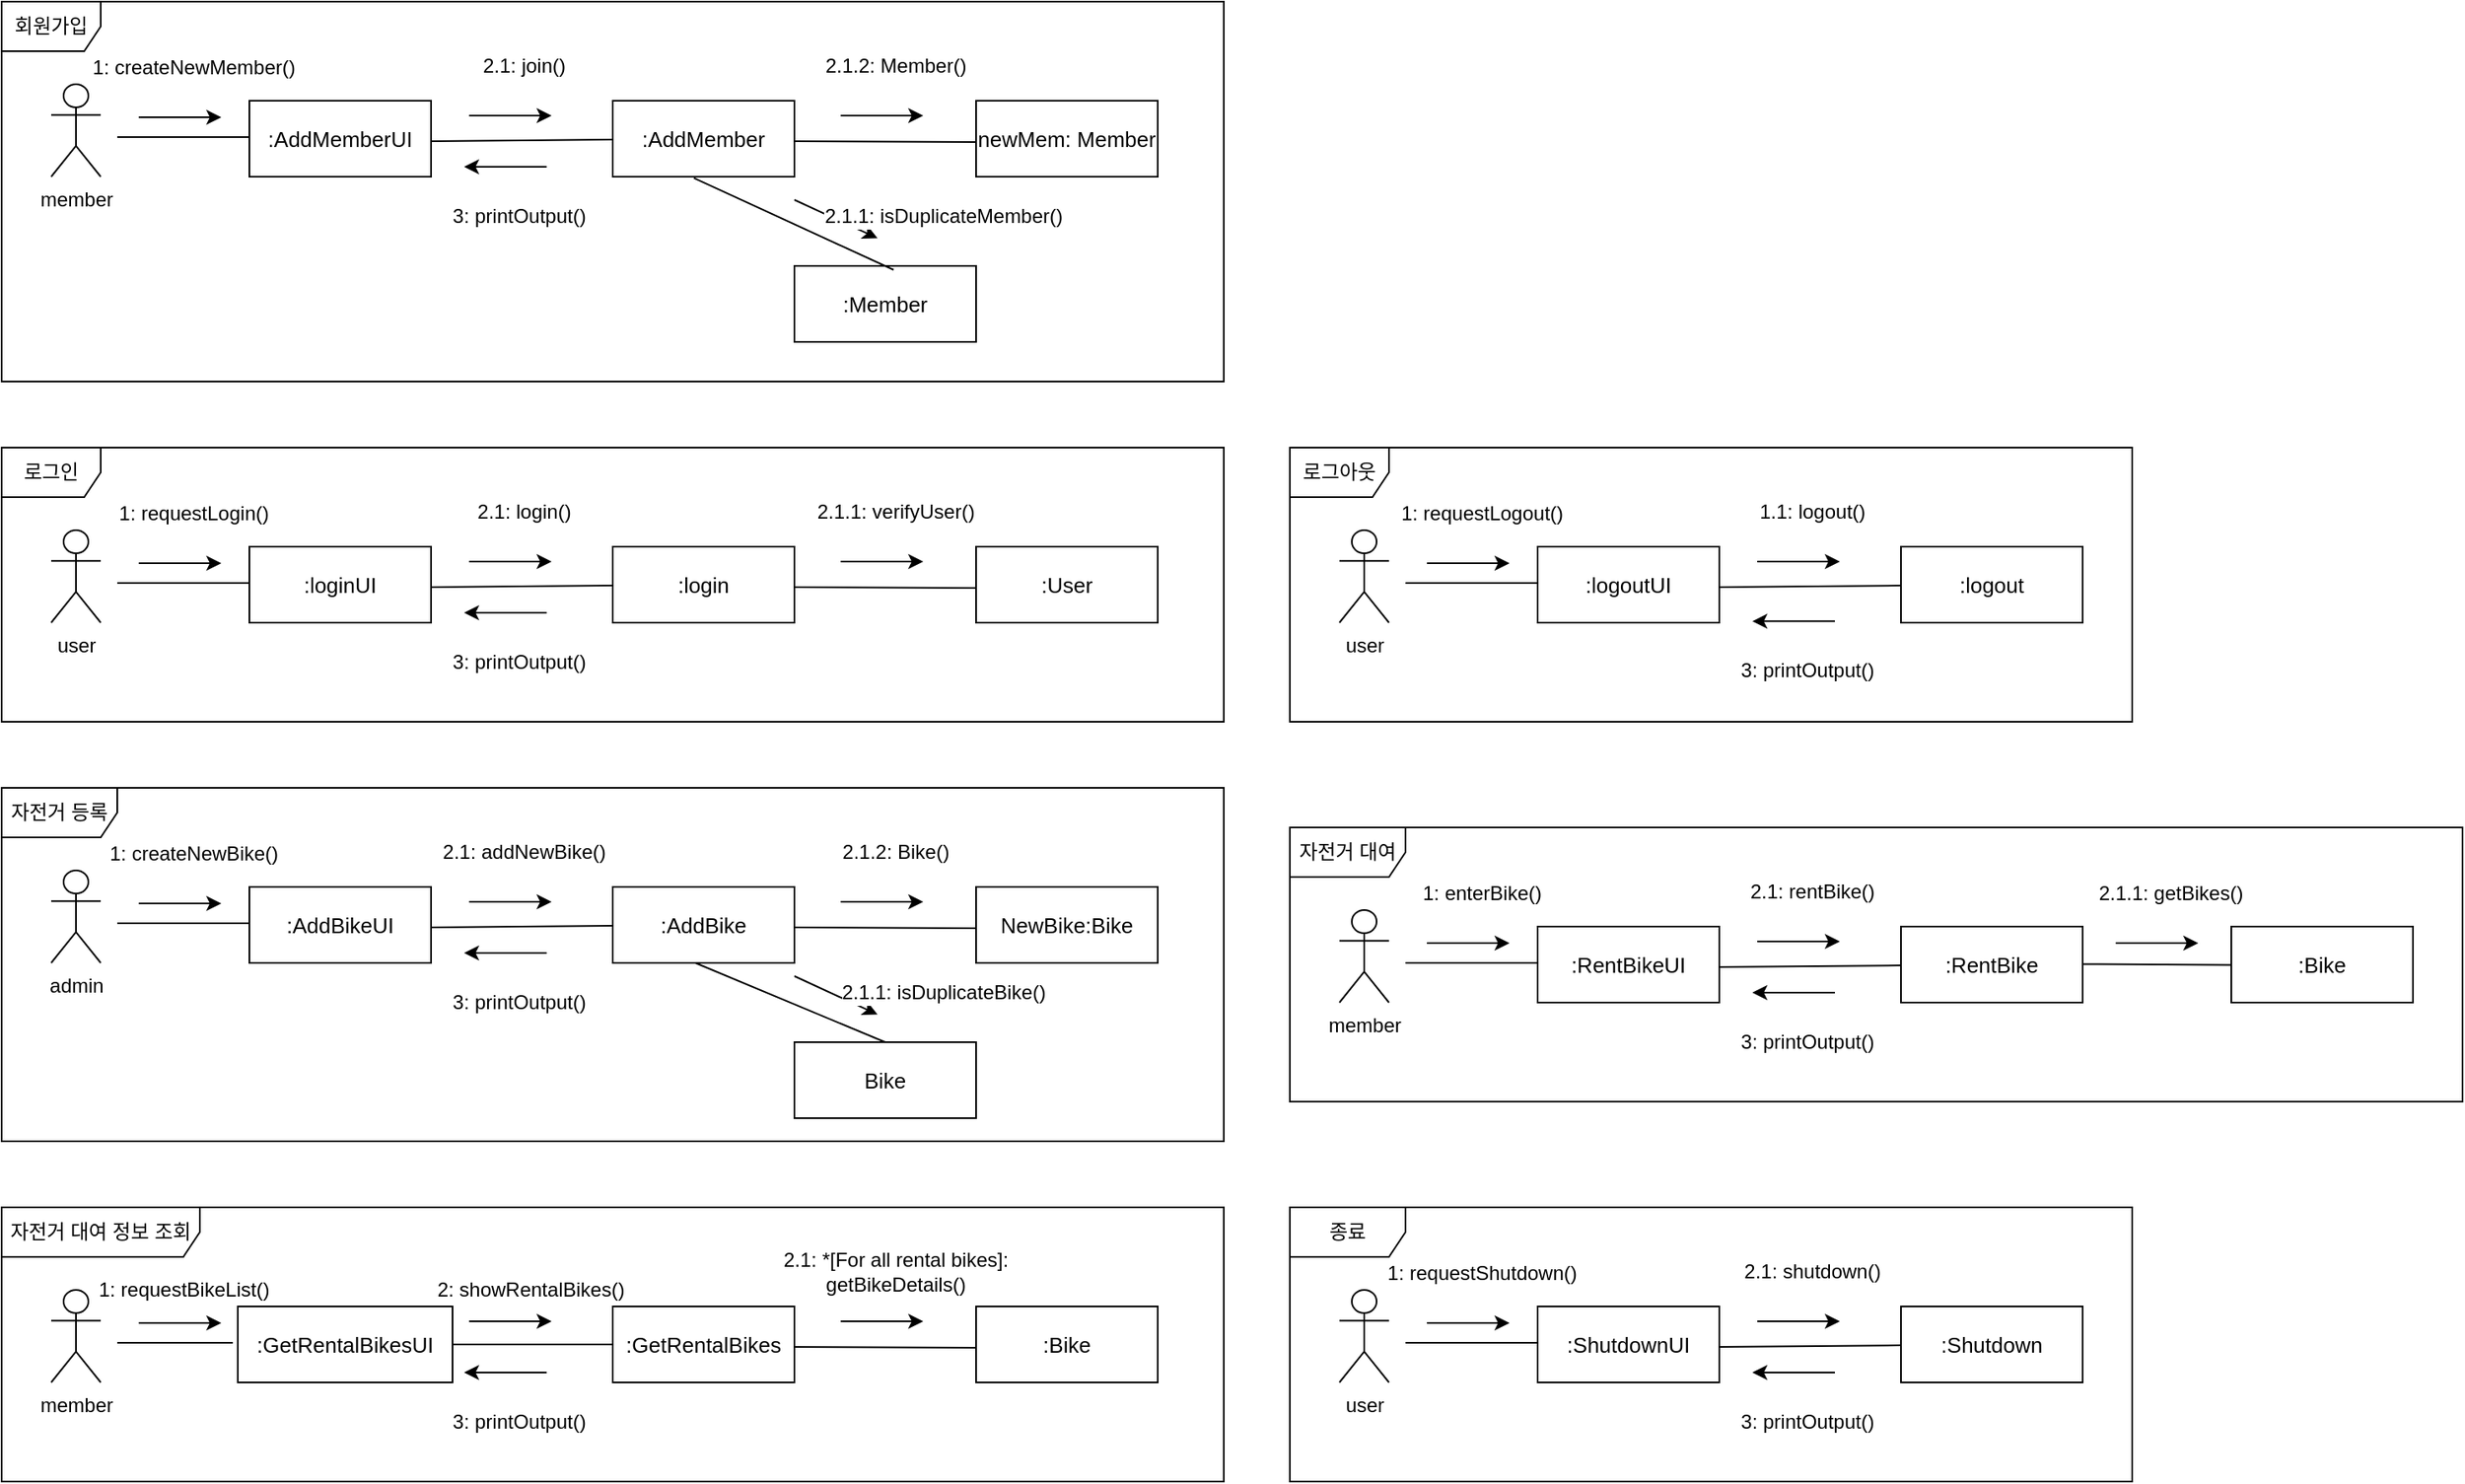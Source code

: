 <mxfile version="27.0.6">
  <diagram name="페이지-1" id="ZVUE2xDK7TtG0_i-z3Hx">
    <mxGraphModel dx="827" dy="523" grid="1" gridSize="10" guides="1" tooltips="1" connect="1" arrows="1" fold="1" page="1" pageScale="1" pageWidth="1600" pageHeight="1200" math="0" shadow="0">
      <root>
        <mxCell id="0" />
        <mxCell id="1" parent="0" />
        <mxCell id="Ck8ut4qxJlzwdNLT_buU-1" value=":AddMemberUI" style="html=1;whiteSpace=wrap;fontSize=13;" parent="1" vertex="1">
          <mxGeometry x="170" y="130" width="110" height="46" as="geometry" />
        </mxCell>
        <mxCell id="Ck8ut4qxJlzwdNLT_buU-3" value="회원가입" style="shape=umlFrame;whiteSpace=wrap;html=1;pointerEvents=0;" parent="1" vertex="1">
          <mxGeometry x="20" y="70" width="740" height="230" as="geometry" />
        </mxCell>
        <mxCell id="Ck8ut4qxJlzwdNLT_buU-4" value="member" style="shape=umlActor;verticalLabelPosition=bottom;verticalAlign=top;html=1;" parent="1" vertex="1">
          <mxGeometry x="50" y="120" width="30" height="56" as="geometry" />
        </mxCell>
        <mxCell id="Ck8ut4qxJlzwdNLT_buU-5" value=":AddMember" style="html=1;whiteSpace=wrap;fontSize=13;" parent="1" vertex="1">
          <mxGeometry x="390" y="130" width="110" height="46" as="geometry" />
        </mxCell>
        <mxCell id="Ck8ut4qxJlzwdNLT_buU-6" value="newMem: Member" style="html=1;whiteSpace=wrap;fontSize=13;" parent="1" vertex="1">
          <mxGeometry x="610" y="130" width="110" height="46" as="geometry" />
        </mxCell>
        <mxCell id="Ck8ut4qxJlzwdNLT_buU-10" value="" style="endArrow=none;html=1;rounded=0;" parent="1" edge="1">
          <mxGeometry width="50" height="50" relative="1" as="geometry">
            <mxPoint x="90" y="152" as="sourcePoint" />
            <mxPoint x="170" y="152" as="targetPoint" />
          </mxGeometry>
        </mxCell>
        <mxCell id="Ck8ut4qxJlzwdNLT_buU-12" value="" style="endArrow=none;html=1;rounded=0;" parent="1" target="Ck8ut4qxJlzwdNLT_buU-5" edge="1">
          <mxGeometry width="50" height="50" relative="1" as="geometry">
            <mxPoint x="280" y="154.5" as="sourcePoint" />
            <mxPoint x="360" y="154.5" as="targetPoint" />
          </mxGeometry>
        </mxCell>
        <mxCell id="Ck8ut4qxJlzwdNLT_buU-13" value="" style="endArrow=none;html=1;rounded=0;" parent="1" edge="1">
          <mxGeometry width="50" height="50" relative="1" as="geometry">
            <mxPoint x="500" y="154.5" as="sourcePoint" />
            <mxPoint x="610" y="155" as="targetPoint" />
          </mxGeometry>
        </mxCell>
        <mxCell id="Ck8ut4qxJlzwdNLT_buU-19" value="" style="endArrow=classic;html=1;rounded=0;" parent="1" edge="1">
          <mxGeometry relative="1" as="geometry">
            <mxPoint x="103" y="140" as="sourcePoint" />
            <mxPoint x="153" y="140" as="targetPoint" />
          </mxGeometry>
        </mxCell>
        <mxCell id="Ck8ut4qxJlzwdNLT_buU-20" value="1: createNewMember()" style="edgeLabel;resizable=0;html=1;;align=center;verticalAlign=middle;fontSize=12;" parent="Ck8ut4qxJlzwdNLT_buU-19" connectable="0" vertex="1">
          <mxGeometry relative="1" as="geometry">
            <mxPoint x="8" y="-30" as="offset" />
          </mxGeometry>
        </mxCell>
        <mxCell id="Ck8ut4qxJlzwdNLT_buU-21" value="" style="endArrow=classic;html=1;rounded=0;" parent="1" edge="1">
          <mxGeometry relative="1" as="geometry">
            <mxPoint x="303" y="139" as="sourcePoint" />
            <mxPoint x="353" y="139" as="targetPoint" />
          </mxGeometry>
        </mxCell>
        <mxCell id="Ck8ut4qxJlzwdNLT_buU-22" value="2.1: join()" style="edgeLabel;resizable=0;html=1;;align=center;verticalAlign=middle;fontSize=12;" parent="Ck8ut4qxJlzwdNLT_buU-21" connectable="0" vertex="1">
          <mxGeometry relative="1" as="geometry">
            <mxPoint x="8" y="-30" as="offset" />
          </mxGeometry>
        </mxCell>
        <mxCell id="Ck8ut4qxJlzwdNLT_buU-23" value="" style="endArrow=classic;html=1;rounded=0;" parent="1" edge="1">
          <mxGeometry relative="1" as="geometry">
            <mxPoint x="528" y="139" as="sourcePoint" />
            <mxPoint x="578" y="139" as="targetPoint" />
          </mxGeometry>
        </mxCell>
        <mxCell id="Ck8ut4qxJlzwdNLT_buU-24" value="2.1.2: Member()" style="edgeLabel;resizable=0;html=1;;align=center;verticalAlign=middle;fontSize=12;" parent="Ck8ut4qxJlzwdNLT_buU-23" connectable="0" vertex="1">
          <mxGeometry relative="1" as="geometry">
            <mxPoint x="8" y="-30" as="offset" />
          </mxGeometry>
        </mxCell>
        <mxCell id="Ck8ut4qxJlzwdNLT_buU-27" value="" style="endArrow=classic;html=1;rounded=0;" parent="1" edge="1">
          <mxGeometry relative="1" as="geometry">
            <mxPoint x="350" y="170" as="sourcePoint" />
            <mxPoint x="300" y="170" as="targetPoint" />
          </mxGeometry>
        </mxCell>
        <mxCell id="Ck8ut4qxJlzwdNLT_buU-28" value="3: printOutput()" style="edgeLabel;resizable=0;html=1;;align=center;verticalAlign=middle;fontSize=12;" parent="Ck8ut4qxJlzwdNLT_buU-27" connectable="0" vertex="1">
          <mxGeometry relative="1" as="geometry">
            <mxPoint x="8" y="30" as="offset" />
          </mxGeometry>
        </mxCell>
        <mxCell id="Ck8ut4qxJlzwdNLT_buU-29" value=":loginUI" style="html=1;whiteSpace=wrap;fontSize=13;" parent="1" vertex="1">
          <mxGeometry x="170" y="400" width="110" height="46" as="geometry" />
        </mxCell>
        <mxCell id="Ck8ut4qxJlzwdNLT_buU-30" value="로그인" style="shape=umlFrame;whiteSpace=wrap;html=1;pointerEvents=0;" parent="1" vertex="1">
          <mxGeometry x="20" y="340" width="740" height="166" as="geometry" />
        </mxCell>
        <mxCell id="Ck8ut4qxJlzwdNLT_buU-31" value="user" style="shape=umlActor;verticalLabelPosition=bottom;verticalAlign=top;html=1;" parent="1" vertex="1">
          <mxGeometry x="50" y="390" width="30" height="56" as="geometry" />
        </mxCell>
        <mxCell id="Ck8ut4qxJlzwdNLT_buU-32" value=":login" style="html=1;whiteSpace=wrap;fontSize=13;" parent="1" vertex="1">
          <mxGeometry x="390" y="400" width="110" height="46" as="geometry" />
        </mxCell>
        <mxCell id="Ck8ut4qxJlzwdNLT_buU-33" value=":User" style="html=1;whiteSpace=wrap;fontSize=13;" parent="1" vertex="1">
          <mxGeometry x="610" y="400" width="110" height="46" as="geometry" />
        </mxCell>
        <mxCell id="Ck8ut4qxJlzwdNLT_buU-34" value="" style="endArrow=none;html=1;rounded=0;" parent="1" edge="1">
          <mxGeometry width="50" height="50" relative="1" as="geometry">
            <mxPoint x="90" y="422" as="sourcePoint" />
            <mxPoint x="170" y="422" as="targetPoint" />
          </mxGeometry>
        </mxCell>
        <mxCell id="Ck8ut4qxJlzwdNLT_buU-35" value="" style="endArrow=none;html=1;rounded=0;" parent="1" target="Ck8ut4qxJlzwdNLT_buU-32" edge="1">
          <mxGeometry width="50" height="50" relative="1" as="geometry">
            <mxPoint x="280" y="424.5" as="sourcePoint" />
            <mxPoint x="360" y="424.5" as="targetPoint" />
          </mxGeometry>
        </mxCell>
        <mxCell id="Ck8ut4qxJlzwdNLT_buU-36" value="" style="endArrow=none;html=1;rounded=0;" parent="1" edge="1">
          <mxGeometry width="50" height="50" relative="1" as="geometry">
            <mxPoint x="500" y="424.5" as="sourcePoint" />
            <mxPoint x="610" y="425" as="targetPoint" />
          </mxGeometry>
        </mxCell>
        <mxCell id="Ck8ut4qxJlzwdNLT_buU-37" value="" style="endArrow=classic;html=1;rounded=0;" parent="1" edge="1">
          <mxGeometry relative="1" as="geometry">
            <mxPoint x="103" y="410" as="sourcePoint" />
            <mxPoint x="153" y="410" as="targetPoint" />
          </mxGeometry>
        </mxCell>
        <mxCell id="Ck8ut4qxJlzwdNLT_buU-38" value="1: requestLogin()" style="edgeLabel;resizable=0;html=1;;align=center;verticalAlign=middle;fontSize=12;" parent="Ck8ut4qxJlzwdNLT_buU-37" connectable="0" vertex="1">
          <mxGeometry relative="1" as="geometry">
            <mxPoint x="8" y="-30" as="offset" />
          </mxGeometry>
        </mxCell>
        <mxCell id="Ck8ut4qxJlzwdNLT_buU-39" value="" style="endArrow=classic;html=1;rounded=0;" parent="1" edge="1">
          <mxGeometry relative="1" as="geometry">
            <mxPoint x="303" y="409" as="sourcePoint" />
            <mxPoint x="353" y="409" as="targetPoint" />
          </mxGeometry>
        </mxCell>
        <mxCell id="Ck8ut4qxJlzwdNLT_buU-40" value="2.1: login()" style="edgeLabel;resizable=0;html=1;;align=center;verticalAlign=middle;fontSize=12;" parent="Ck8ut4qxJlzwdNLT_buU-39" connectable="0" vertex="1">
          <mxGeometry relative="1" as="geometry">
            <mxPoint x="8" y="-30" as="offset" />
          </mxGeometry>
        </mxCell>
        <mxCell id="Ck8ut4qxJlzwdNLT_buU-41" value="" style="endArrow=classic;html=1;rounded=0;" parent="1" edge="1">
          <mxGeometry relative="1" as="geometry">
            <mxPoint x="528" y="409" as="sourcePoint" />
            <mxPoint x="578" y="409" as="targetPoint" />
          </mxGeometry>
        </mxCell>
        <mxCell id="Ck8ut4qxJlzwdNLT_buU-42" value="2.1.1: verifyUser()" style="edgeLabel;resizable=0;html=1;;align=center;verticalAlign=middle;fontSize=12;" parent="Ck8ut4qxJlzwdNLT_buU-41" connectable="0" vertex="1">
          <mxGeometry relative="1" as="geometry">
            <mxPoint x="8" y="-30" as="offset" />
          </mxGeometry>
        </mxCell>
        <mxCell id="Ck8ut4qxJlzwdNLT_buU-43" value="" style="endArrow=classic;html=1;rounded=0;" parent="1" edge="1">
          <mxGeometry relative="1" as="geometry">
            <mxPoint x="350" y="440" as="sourcePoint" />
            <mxPoint x="300" y="440" as="targetPoint" />
          </mxGeometry>
        </mxCell>
        <mxCell id="Ck8ut4qxJlzwdNLT_buU-44" value="3: printOutput()" style="edgeLabel;resizable=0;html=1;;align=center;verticalAlign=middle;fontSize=12;" parent="Ck8ut4qxJlzwdNLT_buU-43" connectable="0" vertex="1">
          <mxGeometry relative="1" as="geometry">
            <mxPoint x="8" y="30" as="offset" />
          </mxGeometry>
        </mxCell>
        <mxCell id="Ck8ut4qxJlzwdNLT_buU-45" value=":logoutUI" style="html=1;whiteSpace=wrap;fontSize=13;" parent="1" vertex="1">
          <mxGeometry x="950" y="400" width="110" height="46" as="geometry" />
        </mxCell>
        <mxCell id="Ck8ut4qxJlzwdNLT_buU-46" value="로그아웃" style="shape=umlFrame;whiteSpace=wrap;html=1;pointerEvents=0;" parent="1" vertex="1">
          <mxGeometry x="800" y="340" width="510" height="166" as="geometry" />
        </mxCell>
        <mxCell id="Ck8ut4qxJlzwdNLT_buU-47" value="user" style="shape=umlActor;verticalLabelPosition=bottom;verticalAlign=top;html=1;" parent="1" vertex="1">
          <mxGeometry x="830" y="390" width="30" height="56" as="geometry" />
        </mxCell>
        <mxCell id="Ck8ut4qxJlzwdNLT_buU-48" value=":logout" style="html=1;whiteSpace=wrap;fontSize=13;" parent="1" vertex="1">
          <mxGeometry x="1170" y="400" width="110" height="46" as="geometry" />
        </mxCell>
        <mxCell id="Ck8ut4qxJlzwdNLT_buU-50" value="" style="endArrow=none;html=1;rounded=0;" parent="1" edge="1">
          <mxGeometry width="50" height="50" relative="1" as="geometry">
            <mxPoint x="870" y="422" as="sourcePoint" />
            <mxPoint x="950" y="422" as="targetPoint" />
          </mxGeometry>
        </mxCell>
        <mxCell id="Ck8ut4qxJlzwdNLT_buU-51" value="" style="endArrow=none;html=1;rounded=0;" parent="1" target="Ck8ut4qxJlzwdNLT_buU-48" edge="1">
          <mxGeometry width="50" height="50" relative="1" as="geometry">
            <mxPoint x="1060" y="424.5" as="sourcePoint" />
            <mxPoint x="1140" y="424.5" as="targetPoint" />
          </mxGeometry>
        </mxCell>
        <mxCell id="Ck8ut4qxJlzwdNLT_buU-53" value="" style="endArrow=classic;html=1;rounded=0;" parent="1" edge="1">
          <mxGeometry relative="1" as="geometry">
            <mxPoint x="883" y="410" as="sourcePoint" />
            <mxPoint x="933" y="410" as="targetPoint" />
          </mxGeometry>
        </mxCell>
        <mxCell id="Ck8ut4qxJlzwdNLT_buU-54" value="1: requestLogout()" style="edgeLabel;resizable=0;html=1;;align=center;verticalAlign=middle;fontSize=12;" parent="Ck8ut4qxJlzwdNLT_buU-53" connectable="0" vertex="1">
          <mxGeometry relative="1" as="geometry">
            <mxPoint x="8" y="-30" as="offset" />
          </mxGeometry>
        </mxCell>
        <mxCell id="Ck8ut4qxJlzwdNLT_buU-55" value="" style="endArrow=classic;html=1;rounded=0;" parent="1" edge="1">
          <mxGeometry relative="1" as="geometry">
            <mxPoint x="1083" y="409" as="sourcePoint" />
            <mxPoint x="1133" y="409" as="targetPoint" />
          </mxGeometry>
        </mxCell>
        <mxCell id="Ck8ut4qxJlzwdNLT_buU-56" value="1.1: logout()" style="edgeLabel;resizable=0;html=1;;align=center;verticalAlign=middle;fontSize=12;" parent="Ck8ut4qxJlzwdNLT_buU-55" connectable="0" vertex="1">
          <mxGeometry relative="1" as="geometry">
            <mxPoint x="8" y="-30" as="offset" />
          </mxGeometry>
        </mxCell>
        <mxCell id="Ck8ut4qxJlzwdNLT_buU-63" value=":AddBikeUI" style="html=1;whiteSpace=wrap;fontSize=13;" parent="1" vertex="1">
          <mxGeometry x="170" y="606" width="110" height="46" as="geometry" />
        </mxCell>
        <mxCell id="Ck8ut4qxJlzwdNLT_buU-64" value="자전거 등록" style="shape=umlFrame;whiteSpace=wrap;html=1;pointerEvents=0;width=70;height=30;" parent="1" vertex="1">
          <mxGeometry x="20" y="546" width="740" height="214" as="geometry" />
        </mxCell>
        <mxCell id="Ck8ut4qxJlzwdNLT_buU-65" value="admin" style="shape=umlActor;verticalLabelPosition=bottom;verticalAlign=top;html=1;" parent="1" vertex="1">
          <mxGeometry x="50" y="596" width="30" height="56" as="geometry" />
        </mxCell>
        <mxCell id="Ck8ut4qxJlzwdNLT_buU-66" value=":AddBike" style="html=1;whiteSpace=wrap;fontSize=13;" parent="1" vertex="1">
          <mxGeometry x="390" y="606" width="110" height="46" as="geometry" />
        </mxCell>
        <mxCell id="Ck8ut4qxJlzwdNLT_buU-67" value="NewBike:Bike" style="html=1;whiteSpace=wrap;fontSize=13;" parent="1" vertex="1">
          <mxGeometry x="610" y="606" width="110" height="46" as="geometry" />
        </mxCell>
        <mxCell id="Ck8ut4qxJlzwdNLT_buU-68" value="" style="endArrow=none;html=1;rounded=0;" parent="1" edge="1">
          <mxGeometry width="50" height="50" relative="1" as="geometry">
            <mxPoint x="90" y="628" as="sourcePoint" />
            <mxPoint x="170" y="628" as="targetPoint" />
          </mxGeometry>
        </mxCell>
        <mxCell id="Ck8ut4qxJlzwdNLT_buU-69" value="" style="endArrow=none;html=1;rounded=0;" parent="1" target="Ck8ut4qxJlzwdNLT_buU-66" edge="1">
          <mxGeometry width="50" height="50" relative="1" as="geometry">
            <mxPoint x="280" y="630.5" as="sourcePoint" />
            <mxPoint x="360" y="630.5" as="targetPoint" />
          </mxGeometry>
        </mxCell>
        <mxCell id="Ck8ut4qxJlzwdNLT_buU-70" value="" style="endArrow=none;html=1;rounded=0;" parent="1" edge="1">
          <mxGeometry width="50" height="50" relative="1" as="geometry">
            <mxPoint x="500" y="630.5" as="sourcePoint" />
            <mxPoint x="610" y="631" as="targetPoint" />
          </mxGeometry>
        </mxCell>
        <mxCell id="Ck8ut4qxJlzwdNLT_buU-71" value="" style="endArrow=classic;html=1;rounded=0;" parent="1" edge="1">
          <mxGeometry relative="1" as="geometry">
            <mxPoint x="103" y="616" as="sourcePoint" />
            <mxPoint x="153" y="616" as="targetPoint" />
          </mxGeometry>
        </mxCell>
        <mxCell id="Ck8ut4qxJlzwdNLT_buU-72" value="1: createNewBike()" style="edgeLabel;resizable=0;html=1;;align=center;verticalAlign=middle;fontSize=12;" parent="Ck8ut4qxJlzwdNLT_buU-71" connectable="0" vertex="1">
          <mxGeometry relative="1" as="geometry">
            <mxPoint x="8" y="-30" as="offset" />
          </mxGeometry>
        </mxCell>
        <mxCell id="Ck8ut4qxJlzwdNLT_buU-73" value="" style="endArrow=classic;html=1;rounded=0;" parent="1" edge="1">
          <mxGeometry relative="1" as="geometry">
            <mxPoint x="303" y="615" as="sourcePoint" />
            <mxPoint x="353" y="615" as="targetPoint" />
          </mxGeometry>
        </mxCell>
        <mxCell id="Ck8ut4qxJlzwdNLT_buU-74" value="2.1: addNewBike()" style="edgeLabel;resizable=0;html=1;;align=center;verticalAlign=middle;fontSize=12;" parent="Ck8ut4qxJlzwdNLT_buU-73" connectable="0" vertex="1">
          <mxGeometry relative="1" as="geometry">
            <mxPoint x="8" y="-30" as="offset" />
          </mxGeometry>
        </mxCell>
        <mxCell id="Ck8ut4qxJlzwdNLT_buU-75" value="" style="endArrow=classic;html=1;rounded=0;" parent="1" edge="1">
          <mxGeometry relative="1" as="geometry">
            <mxPoint x="528" y="615" as="sourcePoint" />
            <mxPoint x="578" y="615" as="targetPoint" />
          </mxGeometry>
        </mxCell>
        <mxCell id="Ck8ut4qxJlzwdNLT_buU-76" value="2.1.2: Bike()" style="edgeLabel;resizable=0;html=1;;align=center;verticalAlign=middle;fontSize=12;" parent="Ck8ut4qxJlzwdNLT_buU-75" connectable="0" vertex="1">
          <mxGeometry relative="1" as="geometry">
            <mxPoint x="8" y="-30" as="offset" />
          </mxGeometry>
        </mxCell>
        <mxCell id="Ck8ut4qxJlzwdNLT_buU-77" value="" style="endArrow=classic;html=1;rounded=0;" parent="1" edge="1">
          <mxGeometry relative="1" as="geometry">
            <mxPoint x="350" y="646" as="sourcePoint" />
            <mxPoint x="300" y="646" as="targetPoint" />
          </mxGeometry>
        </mxCell>
        <mxCell id="Ck8ut4qxJlzwdNLT_buU-78" value="3: printOutput()" style="edgeLabel;resizable=0;html=1;;align=center;verticalAlign=middle;fontSize=12;" parent="Ck8ut4qxJlzwdNLT_buU-77" connectable="0" vertex="1">
          <mxGeometry relative="1" as="geometry">
            <mxPoint x="8" y="30" as="offset" />
          </mxGeometry>
        </mxCell>
        <mxCell id="Ck8ut4qxJlzwdNLT_buU-79" value=":RentBikeUI" style="html=1;whiteSpace=wrap;fontSize=13;" parent="1" vertex="1">
          <mxGeometry x="950" y="630" width="110" height="46" as="geometry" />
        </mxCell>
        <mxCell id="Ck8ut4qxJlzwdNLT_buU-80" value="자전거 대여" style="shape=umlFrame;whiteSpace=wrap;html=1;pointerEvents=0;width=70;height=30;" parent="1" vertex="1">
          <mxGeometry x="800" y="570" width="710" height="166" as="geometry" />
        </mxCell>
        <mxCell id="Ck8ut4qxJlzwdNLT_buU-81" value="member" style="shape=umlActor;verticalLabelPosition=bottom;verticalAlign=top;html=1;" parent="1" vertex="1">
          <mxGeometry x="830" y="620" width="30" height="56" as="geometry" />
        </mxCell>
        <mxCell id="Ck8ut4qxJlzwdNLT_buU-82" value=":RentBike" style="html=1;whiteSpace=wrap;fontSize=13;" parent="1" vertex="1">
          <mxGeometry x="1170" y="630" width="110" height="46" as="geometry" />
        </mxCell>
        <mxCell id="Ck8ut4qxJlzwdNLT_buU-84" value="" style="endArrow=none;html=1;rounded=0;" parent="1" edge="1">
          <mxGeometry width="50" height="50" relative="1" as="geometry">
            <mxPoint x="870" y="652" as="sourcePoint" />
            <mxPoint x="950" y="652" as="targetPoint" />
          </mxGeometry>
        </mxCell>
        <mxCell id="Ck8ut4qxJlzwdNLT_buU-85" value="" style="endArrow=none;html=1;rounded=0;" parent="1" target="Ck8ut4qxJlzwdNLT_buU-82" edge="1">
          <mxGeometry width="50" height="50" relative="1" as="geometry">
            <mxPoint x="1060" y="654.5" as="sourcePoint" />
            <mxPoint x="1140" y="654.5" as="targetPoint" />
          </mxGeometry>
        </mxCell>
        <mxCell id="Ck8ut4qxJlzwdNLT_buU-87" value="" style="endArrow=classic;html=1;rounded=0;" parent="1" edge="1">
          <mxGeometry relative="1" as="geometry">
            <mxPoint x="883" y="640" as="sourcePoint" />
            <mxPoint x="933" y="640" as="targetPoint" />
          </mxGeometry>
        </mxCell>
        <mxCell id="Ck8ut4qxJlzwdNLT_buU-88" value="1: enterBike()" style="edgeLabel;resizable=0;html=1;;align=center;verticalAlign=middle;fontSize=12;" parent="Ck8ut4qxJlzwdNLT_buU-87" connectable="0" vertex="1">
          <mxGeometry relative="1" as="geometry">
            <mxPoint x="8" y="-30" as="offset" />
          </mxGeometry>
        </mxCell>
        <mxCell id="Ck8ut4qxJlzwdNLT_buU-89" value="" style="endArrow=classic;html=1;rounded=0;" parent="1" edge="1">
          <mxGeometry relative="1" as="geometry">
            <mxPoint x="1083" y="639" as="sourcePoint" />
            <mxPoint x="1133" y="639" as="targetPoint" />
          </mxGeometry>
        </mxCell>
        <mxCell id="Ck8ut4qxJlzwdNLT_buU-90" value="2.1: rentBike()" style="edgeLabel;resizable=0;html=1;;align=center;verticalAlign=middle;fontSize=12;" parent="Ck8ut4qxJlzwdNLT_buU-89" connectable="0" vertex="1">
          <mxGeometry relative="1" as="geometry">
            <mxPoint x="8" y="-30" as="offset" />
          </mxGeometry>
        </mxCell>
        <mxCell id="Ck8ut4qxJlzwdNLT_buU-93" value="" style="endArrow=classic;html=1;rounded=0;" parent="1" edge="1">
          <mxGeometry relative="1" as="geometry">
            <mxPoint x="1130" y="670" as="sourcePoint" />
            <mxPoint x="1080" y="670" as="targetPoint" />
          </mxGeometry>
        </mxCell>
        <mxCell id="Ck8ut4qxJlzwdNLT_buU-94" value="3: printOutput()" style="edgeLabel;resizable=0;html=1;;align=center;verticalAlign=middle;fontSize=12;" parent="Ck8ut4qxJlzwdNLT_buU-93" connectable="0" vertex="1">
          <mxGeometry relative="1" as="geometry">
            <mxPoint x="8" y="30" as="offset" />
          </mxGeometry>
        </mxCell>
        <mxCell id="Ck8ut4qxJlzwdNLT_buU-95" value=":GetRentalBikesUI" style="html=1;whiteSpace=wrap;fontSize=13;" parent="1" vertex="1">
          <mxGeometry x="163" y="860" width="130" height="46" as="geometry" />
        </mxCell>
        <mxCell id="Ck8ut4qxJlzwdNLT_buU-96" value="자전거 대여 정보 조회" style="shape=umlFrame;whiteSpace=wrap;html=1;pointerEvents=0;width=120;height=30;" parent="1" vertex="1">
          <mxGeometry x="20" y="800" width="740" height="166" as="geometry" />
        </mxCell>
        <mxCell id="Ck8ut4qxJlzwdNLT_buU-97" value="member" style="shape=umlActor;verticalLabelPosition=bottom;verticalAlign=top;html=1;" parent="1" vertex="1">
          <mxGeometry x="50" y="850" width="30" height="56" as="geometry" />
        </mxCell>
        <mxCell id="Ck8ut4qxJlzwdNLT_buU-98" value=":GetRentalBikes" style="html=1;whiteSpace=wrap;fontSize=13;" parent="1" vertex="1">
          <mxGeometry x="390" y="860" width="110" height="46" as="geometry" />
        </mxCell>
        <mxCell id="Ck8ut4qxJlzwdNLT_buU-99" value=":Bike" style="html=1;whiteSpace=wrap;fontSize=13;" parent="1" vertex="1">
          <mxGeometry x="610" y="860" width="110" height="46" as="geometry" />
        </mxCell>
        <mxCell id="Ck8ut4qxJlzwdNLT_buU-100" value="" style="endArrow=none;html=1;rounded=0;" parent="1" edge="1">
          <mxGeometry width="50" height="50" relative="1" as="geometry">
            <mxPoint x="90" y="882" as="sourcePoint" />
            <mxPoint x="160" y="882" as="targetPoint" />
          </mxGeometry>
        </mxCell>
        <mxCell id="Ck8ut4qxJlzwdNLT_buU-101" value="" style="endArrow=none;html=1;rounded=0;exitX=1;exitY=0.5;exitDx=0;exitDy=0;" parent="1" source="Ck8ut4qxJlzwdNLT_buU-95" target="Ck8ut4qxJlzwdNLT_buU-98" edge="1">
          <mxGeometry width="50" height="50" relative="1" as="geometry">
            <mxPoint x="300" y="885" as="sourcePoint" />
            <mxPoint x="360" y="884.5" as="targetPoint" />
          </mxGeometry>
        </mxCell>
        <mxCell id="Ck8ut4qxJlzwdNLT_buU-102" value="" style="endArrow=none;html=1;rounded=0;" parent="1" edge="1">
          <mxGeometry width="50" height="50" relative="1" as="geometry">
            <mxPoint x="500" y="884.5" as="sourcePoint" />
            <mxPoint x="610" y="885" as="targetPoint" />
          </mxGeometry>
        </mxCell>
        <mxCell id="Ck8ut4qxJlzwdNLT_buU-103" value="" style="endArrow=classic;html=1;rounded=0;" parent="1" edge="1">
          <mxGeometry relative="1" as="geometry">
            <mxPoint x="103" y="870" as="sourcePoint" />
            <mxPoint x="153" y="870" as="targetPoint" />
          </mxGeometry>
        </mxCell>
        <mxCell id="Ck8ut4qxJlzwdNLT_buU-105" value="" style="endArrow=classic;html=1;rounded=0;" parent="1" edge="1">
          <mxGeometry relative="1" as="geometry">
            <mxPoint x="303" y="869" as="sourcePoint" />
            <mxPoint x="353" y="869" as="targetPoint" />
          </mxGeometry>
        </mxCell>
        <mxCell id="Ck8ut4qxJlzwdNLT_buU-106" value="2: showRentalBikes()" style="edgeLabel;resizable=0;html=1;;align=center;verticalAlign=middle;fontSize=12;" parent="Ck8ut4qxJlzwdNLT_buU-105" connectable="0" vertex="1">
          <mxGeometry relative="1" as="geometry">
            <mxPoint x="12" y="-19" as="offset" />
          </mxGeometry>
        </mxCell>
        <mxCell id="Ck8ut4qxJlzwdNLT_buU-107" value="" style="endArrow=classic;html=1;rounded=0;" parent="1" edge="1">
          <mxGeometry relative="1" as="geometry">
            <mxPoint x="528" y="869" as="sourcePoint" />
            <mxPoint x="578" y="869" as="targetPoint" />
          </mxGeometry>
        </mxCell>
        <mxCell id="Ck8ut4qxJlzwdNLT_buU-108" value="2.1: *[For all rental bikes]:&lt;div&gt;getBikeDetails()&lt;/div&gt;" style="edgeLabel;resizable=0;html=1;;align=center;verticalAlign=middle;fontSize=12;" parent="Ck8ut4qxJlzwdNLT_buU-107" connectable="0" vertex="1">
          <mxGeometry relative="1" as="geometry">
            <mxPoint x="8" y="-30" as="offset" />
          </mxGeometry>
        </mxCell>
        <mxCell id="Ck8ut4qxJlzwdNLT_buU-109" value="" style="endArrow=classic;html=1;rounded=0;" parent="1" edge="1">
          <mxGeometry relative="1" as="geometry">
            <mxPoint x="350" y="900" as="sourcePoint" />
            <mxPoint x="300" y="900" as="targetPoint" />
          </mxGeometry>
        </mxCell>
        <mxCell id="Ck8ut4qxJlzwdNLT_buU-110" value="3: printOutput()" style="edgeLabel;resizable=0;html=1;;align=center;verticalAlign=middle;fontSize=12;" parent="Ck8ut4qxJlzwdNLT_buU-109" connectable="0" vertex="1">
          <mxGeometry relative="1" as="geometry">
            <mxPoint x="8" y="30" as="offset" />
          </mxGeometry>
        </mxCell>
        <mxCell id="hXH128Q0sBT7NkkNWeF5-1" value=":Member" style="html=1;whiteSpace=wrap;fontSize=13;" parent="1" vertex="1">
          <mxGeometry x="500" y="230" width="110" height="46" as="geometry" />
        </mxCell>
        <mxCell id="hXH128Q0sBT7NkkNWeF5-2" value="" style="endArrow=none;html=1;rounded=0;exitX=0.447;exitY=1.017;exitDx=0;exitDy=0;exitPerimeter=0;entryX=0.546;entryY=0.052;entryDx=0;entryDy=0;entryPerimeter=0;" parent="1" source="Ck8ut4qxJlzwdNLT_buU-5" target="hXH128Q0sBT7NkkNWeF5-1" edge="1">
          <mxGeometry width="50" height="50" relative="1" as="geometry">
            <mxPoint x="510" y="164.5" as="sourcePoint" />
            <mxPoint x="620" y="165" as="targetPoint" />
          </mxGeometry>
        </mxCell>
        <mxCell id="hXH128Q0sBT7NkkNWeF5-8" value="" style="endArrow=classic;html=1;rounded=0;exitX=0.815;exitY=1.017;exitDx=0;exitDy=0;exitPerimeter=0;" parent="1" edge="1">
          <mxGeometry relative="1" as="geometry">
            <mxPoint x="500" y="190.002" as="sourcePoint" />
            <mxPoint x="550.35" y="213.22" as="targetPoint" />
          </mxGeometry>
        </mxCell>
        <mxCell id="hXH128Q0sBT7NkkNWeF5-9" value="2.1.1: isDuplicateMember()" style="edgeLabel;resizable=0;html=1;;align=center;verticalAlign=middle;fontSize=12;" parent="hXH128Q0sBT7NkkNWeF5-8" connectable="0" vertex="1">
          <mxGeometry relative="1" as="geometry">
            <mxPoint x="65" y="-2" as="offset" />
          </mxGeometry>
        </mxCell>
        <mxCell id="hXH128Q0sBT7NkkNWeF5-11" value="Bike" style="html=1;whiteSpace=wrap;fontSize=13;" parent="1" vertex="1">
          <mxGeometry x="500" y="700" width="110" height="46" as="geometry" />
        </mxCell>
        <mxCell id="hXH128Q0sBT7NkkNWeF5-12" value="" style="endArrow=classic;html=1;rounded=0;exitX=0.815;exitY=1.017;exitDx=0;exitDy=0;exitPerimeter=0;" parent="1" edge="1">
          <mxGeometry relative="1" as="geometry">
            <mxPoint x="500.0" y="660.002" as="sourcePoint" />
            <mxPoint x="550.35" y="683.22" as="targetPoint" />
          </mxGeometry>
        </mxCell>
        <mxCell id="hXH128Q0sBT7NkkNWeF5-13" value="2.1.1: isDuplicateBike()" style="edgeLabel;resizable=0;html=1;;align=center;verticalAlign=middle;fontSize=12;" parent="hXH128Q0sBT7NkkNWeF5-12" connectable="0" vertex="1">
          <mxGeometry relative="1" as="geometry">
            <mxPoint x="65" y="-2" as="offset" />
          </mxGeometry>
        </mxCell>
        <mxCell id="hXH128Q0sBT7NkkNWeF5-14" value="" style="endArrow=none;html=1;rounded=0;exitX=0.447;exitY=1.017;exitDx=0;exitDy=0;exitPerimeter=0;entryX=0.5;entryY=0;entryDx=0;entryDy=0;" parent="1" target="hXH128Q0sBT7NkkNWeF5-11" edge="1">
          <mxGeometry width="50" height="50" relative="1" as="geometry">
            <mxPoint x="440" y="652" as="sourcePoint" />
            <mxPoint x="561" y="707" as="targetPoint" />
          </mxGeometry>
        </mxCell>
        <mxCell id="hXH128Q0sBT7NkkNWeF5-21" value="" style="endArrow=classic;html=1;rounded=0;" parent="1" edge="1">
          <mxGeometry relative="1" as="geometry">
            <mxPoint x="1130" y="445.17" as="sourcePoint" />
            <mxPoint x="1080" y="445.17" as="targetPoint" />
          </mxGeometry>
        </mxCell>
        <mxCell id="hXH128Q0sBT7NkkNWeF5-22" value="3: printOutput()" style="edgeLabel;resizable=0;html=1;;align=center;verticalAlign=middle;fontSize=12;" parent="hXH128Q0sBT7NkkNWeF5-21" connectable="0" vertex="1">
          <mxGeometry relative="1" as="geometry">
            <mxPoint x="8" y="30" as="offset" />
          </mxGeometry>
        </mxCell>
        <mxCell id="hXH128Q0sBT7NkkNWeF5-23" value=":ShutdownUI" style="html=1;whiteSpace=wrap;fontSize=13;" parent="1" vertex="1">
          <mxGeometry x="950" y="860" width="110" height="46" as="geometry" />
        </mxCell>
        <mxCell id="hXH128Q0sBT7NkkNWeF5-24" value="종료" style="shape=umlFrame;whiteSpace=wrap;html=1;pointerEvents=0;width=70;height=30;" parent="1" vertex="1">
          <mxGeometry x="800" y="800" width="510" height="166" as="geometry" />
        </mxCell>
        <mxCell id="hXH128Q0sBT7NkkNWeF5-25" value="user" style="shape=umlActor;verticalLabelPosition=bottom;verticalAlign=top;html=1;" parent="1" vertex="1">
          <mxGeometry x="830" y="850" width="30" height="56" as="geometry" />
        </mxCell>
        <mxCell id="hXH128Q0sBT7NkkNWeF5-26" value=":Shutdown" style="html=1;whiteSpace=wrap;fontSize=13;" parent="1" vertex="1">
          <mxGeometry x="1170" y="860" width="110" height="46" as="geometry" />
        </mxCell>
        <mxCell id="hXH128Q0sBT7NkkNWeF5-27" value="" style="endArrow=none;html=1;rounded=0;" parent="1" edge="1">
          <mxGeometry width="50" height="50" relative="1" as="geometry">
            <mxPoint x="870" y="882" as="sourcePoint" />
            <mxPoint x="950" y="882" as="targetPoint" />
          </mxGeometry>
        </mxCell>
        <mxCell id="hXH128Q0sBT7NkkNWeF5-28" value="" style="endArrow=none;html=1;rounded=0;" parent="1" target="hXH128Q0sBT7NkkNWeF5-26" edge="1">
          <mxGeometry width="50" height="50" relative="1" as="geometry">
            <mxPoint x="1060" y="884.5" as="sourcePoint" />
            <mxPoint x="1140" y="884.5" as="targetPoint" />
          </mxGeometry>
        </mxCell>
        <mxCell id="hXH128Q0sBT7NkkNWeF5-29" value="" style="endArrow=classic;html=1;rounded=0;" parent="1" edge="1">
          <mxGeometry relative="1" as="geometry">
            <mxPoint x="883" y="870" as="sourcePoint" />
            <mxPoint x="933" y="870" as="targetPoint" />
          </mxGeometry>
        </mxCell>
        <mxCell id="hXH128Q0sBT7NkkNWeF5-30" value="1: requestShutdown()" style="edgeLabel;resizable=0;html=1;;align=center;verticalAlign=middle;fontSize=12;" parent="hXH128Q0sBT7NkkNWeF5-29" connectable="0" vertex="1">
          <mxGeometry relative="1" as="geometry">
            <mxPoint x="8" y="-30" as="offset" />
          </mxGeometry>
        </mxCell>
        <mxCell id="hXH128Q0sBT7NkkNWeF5-31" value="" style="endArrow=classic;html=1;rounded=0;" parent="1" edge="1">
          <mxGeometry relative="1" as="geometry">
            <mxPoint x="1083" y="869" as="sourcePoint" />
            <mxPoint x="1133" y="869" as="targetPoint" />
          </mxGeometry>
        </mxCell>
        <mxCell id="hXH128Q0sBT7NkkNWeF5-32" value="2.1: shutdown()" style="edgeLabel;resizable=0;html=1;;align=center;verticalAlign=middle;fontSize=12;" parent="hXH128Q0sBT7NkkNWeF5-31" connectable="0" vertex="1">
          <mxGeometry relative="1" as="geometry">
            <mxPoint x="8" y="-30" as="offset" />
          </mxGeometry>
        </mxCell>
        <mxCell id="hXH128Q0sBT7NkkNWeF5-33" value="" style="endArrow=classic;html=1;rounded=0;" parent="1" edge="1">
          <mxGeometry relative="1" as="geometry">
            <mxPoint x="1130" y="900" as="sourcePoint" />
            <mxPoint x="1080" y="900" as="targetPoint" />
          </mxGeometry>
        </mxCell>
        <mxCell id="hXH128Q0sBT7NkkNWeF5-34" value="3: printOutput()" style="edgeLabel;resizable=0;html=1;;align=center;verticalAlign=middle;fontSize=12;" parent="hXH128Q0sBT7NkkNWeF5-33" connectable="0" vertex="1">
          <mxGeometry relative="1" as="geometry">
            <mxPoint x="8" y="30" as="offset" />
          </mxGeometry>
        </mxCell>
        <mxCell id="hXH128Q0sBT7NkkNWeF5-37" value=":Bike" style="html=1;whiteSpace=wrap;fontSize=13;" parent="1" vertex="1">
          <mxGeometry x="1370" y="630" width="110" height="46" as="geometry" />
        </mxCell>
        <mxCell id="hXH128Q0sBT7NkkNWeF5-38" value="" style="endArrow=none;html=1;rounded=0;" parent="1" edge="1">
          <mxGeometry width="50" height="50" relative="1" as="geometry">
            <mxPoint x="1280" y="652.71" as="sourcePoint" />
            <mxPoint x="1370" y="653.21" as="targetPoint" />
          </mxGeometry>
        </mxCell>
        <mxCell id="hXH128Q0sBT7NkkNWeF5-39" value="" style="endArrow=classic;html=1;rounded=0;" parent="1" edge="1">
          <mxGeometry relative="1" as="geometry">
            <mxPoint x="1300" y="640" as="sourcePoint" />
            <mxPoint x="1350" y="640" as="targetPoint" />
          </mxGeometry>
        </mxCell>
        <mxCell id="hXH128Q0sBT7NkkNWeF5-40" value="2.1.1: getBikes()" style="edgeLabel;resizable=0;html=1;;align=center;verticalAlign=middle;fontSize=12;" parent="hXH128Q0sBT7NkkNWeF5-39" connectable="0" vertex="1">
          <mxGeometry relative="1" as="geometry">
            <mxPoint x="8" y="-30" as="offset" />
          </mxGeometry>
        </mxCell>
        <mxCell id="hXH128Q0sBT7NkkNWeF5-41" value="1: requestBikeList()" style="edgeLabel;resizable=0;html=1;;align=center;verticalAlign=middle;fontSize=12;" parent="1" connectable="0" vertex="1">
          <mxGeometry x="129.998" y="850" as="geometry" />
        </mxCell>
      </root>
    </mxGraphModel>
  </diagram>
</mxfile>
